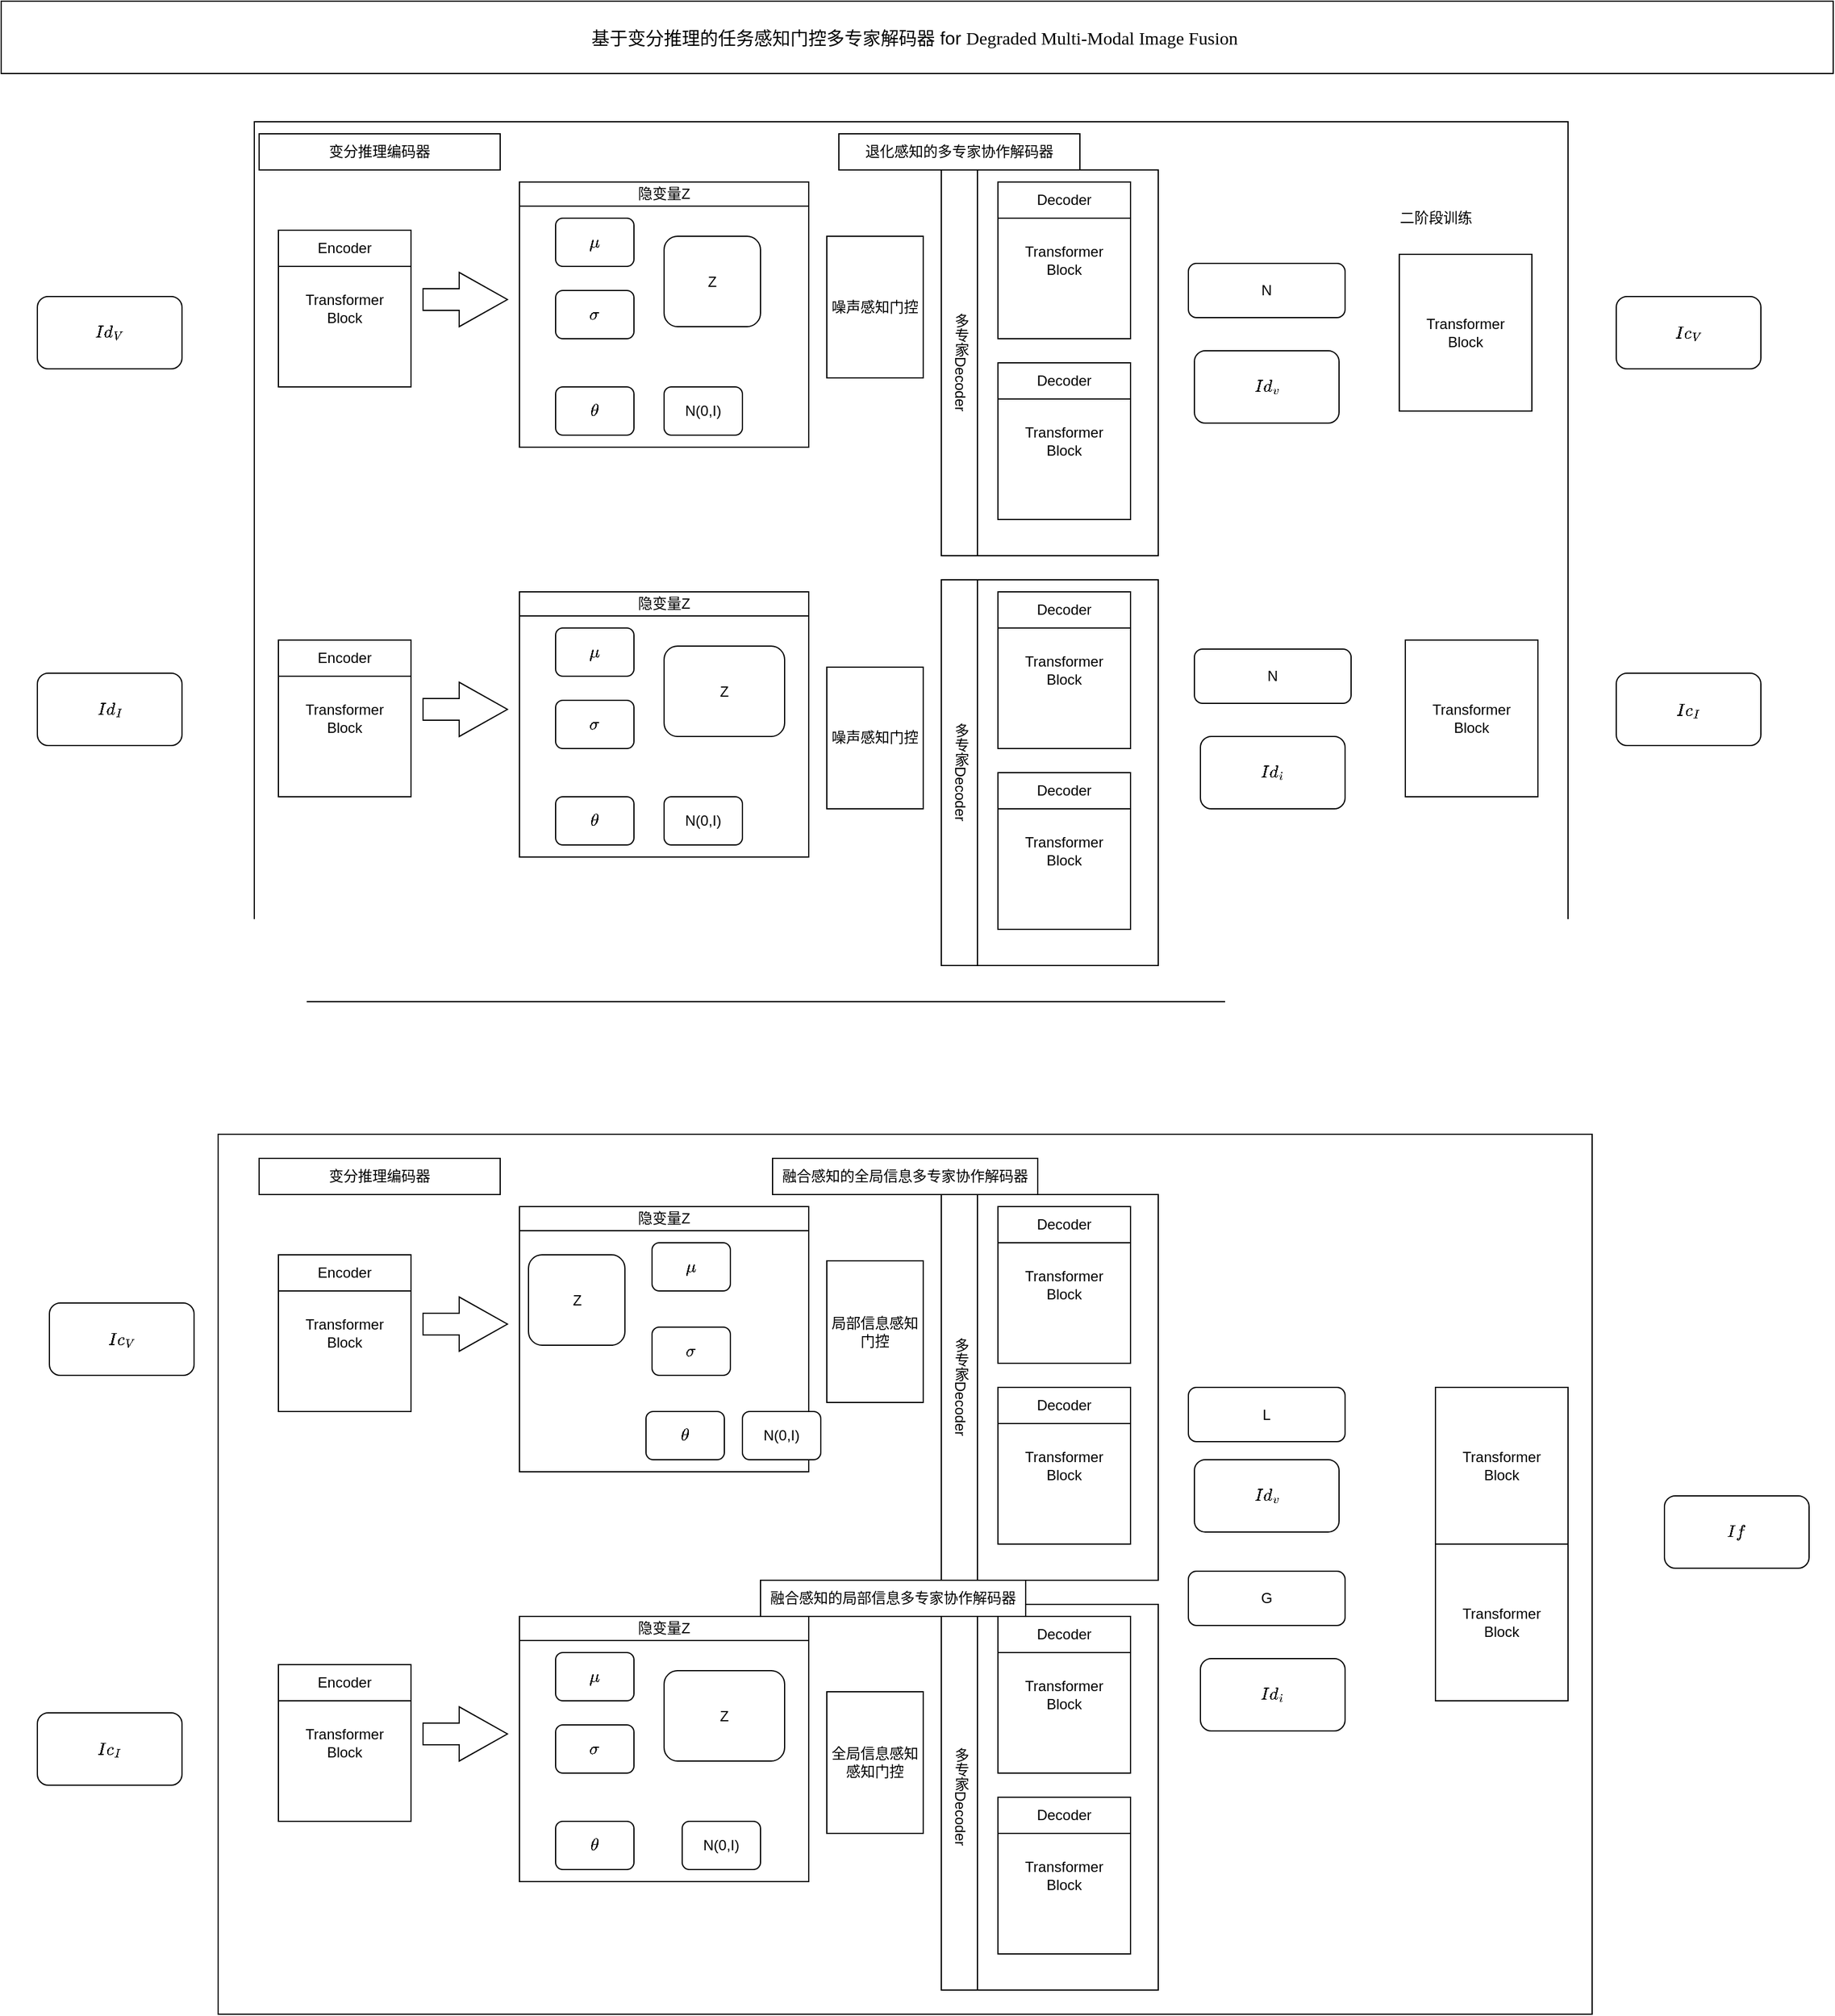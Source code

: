 <mxfile version="28.1.2">
  <diagram name="第 1 页" id="RGmQroDqB4q25eG4RAZ-">
    <mxGraphModel dx="1722" dy="2088" grid="1" gridSize="10" guides="1" tooltips="1" connect="1" arrows="1" fold="1" page="1" pageScale="1" pageWidth="827" pageHeight="1169" math="1" shadow="0">
      <root>
        <mxCell id="0" />
        <mxCell id="1" parent="0" />
        <mxCell id="-YEli1nWcmMKRqae06TI-6" value="$$Id_V$$" style="rounded=1;whiteSpace=wrap;html=1;" parent="1" vertex="1">
          <mxGeometry x="30" y="145" width="120" height="60" as="geometry" />
        </mxCell>
        <mxCell id="-YEli1nWcmMKRqae06TI-7" value="$$Id_I$$" style="rounded=1;whiteSpace=wrap;html=1;" parent="1" vertex="1">
          <mxGeometry x="30" y="457.5" width="120" height="60" as="geometry" />
        </mxCell>
        <mxCell id="-YEli1nWcmMKRqae06TI-8" value="" style="rounded=0;whiteSpace=wrap;html=1;" parent="1" vertex="1">
          <mxGeometry x="210" width="1090" height="730" as="geometry" />
        </mxCell>
        <mxCell id="-YEli1nWcmMKRqae06TI-9" value="退化感知的多专家协作解码器" style="rounded=0;whiteSpace=wrap;html=1;" parent="1" vertex="1">
          <mxGeometry x="695" y="10" width="200" height="30" as="geometry" />
        </mxCell>
        <mxCell id="-YEli1nWcmMKRqae06TI-10" value="Transformer&lt;br&gt;Block" style="rounded=0;whiteSpace=wrap;html=1;" parent="1" vertex="1">
          <mxGeometry x="230" y="90" width="110" height="130" as="geometry" />
        </mxCell>
        <mxCell id="-YEli1nWcmMKRqae06TI-11" value="Encoder" style="rounded=0;whiteSpace=wrap;html=1;" parent="1" vertex="1">
          <mxGeometry x="230" y="90" width="110" height="30" as="geometry" />
        </mxCell>
        <mxCell id="-YEli1nWcmMKRqae06TI-29" value="" style="rounded=0;whiteSpace=wrap;html=1;" parent="1" vertex="1">
          <mxGeometry x="430" y="50" width="240" height="220" as="geometry" />
        </mxCell>
        <mxCell id="-YEli1nWcmMKRqae06TI-14" value="Z" style="rounded=1;whiteSpace=wrap;html=1;" parent="1" vertex="1">
          <mxGeometry x="550" y="95" width="80" height="75" as="geometry" />
        </mxCell>
        <mxCell id="-YEli1nWcmMKRqae06TI-15" value="$$\mu$$" style="rounded=1;whiteSpace=wrap;html=1;" parent="1" vertex="1">
          <mxGeometry x="460" y="80" width="65" height="40" as="geometry" />
        </mxCell>
        <mxCell id="-YEli1nWcmMKRqae06TI-16" value="$$\sigma$$" style="rounded=1;whiteSpace=wrap;html=1;" parent="1" vertex="1">
          <mxGeometry x="460" y="140" width="65" height="40" as="geometry" />
        </mxCell>
        <mxCell id="-YEli1nWcmMKRqae06TI-18" value="N(0,I)" style="rounded=1;whiteSpace=wrap;html=1;" parent="1" vertex="1">
          <mxGeometry x="550" y="220" width="65" height="40" as="geometry" />
        </mxCell>
        <mxCell id="-YEli1nWcmMKRqae06TI-37" value="" style="rounded=0;whiteSpace=wrap;html=1;" parent="1" vertex="1">
          <mxGeometry x="780" y="40" width="180" height="320" as="geometry" />
        </mxCell>
        <mxCell id="-YEli1nWcmMKRqae06TI-23" value="Transformer&lt;br&gt;Block" style="rounded=0;whiteSpace=wrap;html=1;" parent="1" vertex="1">
          <mxGeometry x="827" y="50" width="110" height="130" as="geometry" />
        </mxCell>
        <mxCell id="-YEli1nWcmMKRqae06TI-24" value="Decoder" style="rounded=0;whiteSpace=wrap;html=1;" parent="1" vertex="1">
          <mxGeometry x="827" y="50" width="110" height="30" as="geometry" />
        </mxCell>
        <mxCell id="-YEli1nWcmMKRqae06TI-25" value="Transformer&lt;br&gt;Block" style="rounded=0;whiteSpace=wrap;html=1;" parent="1" vertex="1">
          <mxGeometry x="827" y="200" width="110" height="130" as="geometry" />
        </mxCell>
        <mxCell id="-YEli1nWcmMKRqae06TI-26" value="Decoder" style="rounded=0;whiteSpace=wrap;html=1;" parent="1" vertex="1">
          <mxGeometry x="827" y="200" width="110" height="30" as="geometry" />
        </mxCell>
        <mxCell id="-YEli1nWcmMKRqae06TI-27" value="$$\theta$$" style="rounded=1;whiteSpace=wrap;html=1;" parent="1" vertex="1">
          <mxGeometry x="460" y="220" width="65" height="40" as="geometry" />
        </mxCell>
        <mxCell id="-YEli1nWcmMKRqae06TI-30" value="隐变量Z" style="rounded=0;whiteSpace=wrap;html=1;" parent="1" vertex="1">
          <mxGeometry x="430" y="50" width="240" height="20" as="geometry" />
        </mxCell>
        <mxCell id="-YEli1nWcmMKRqae06TI-32" value="" style="html=1;shadow=0;dashed=0;align=center;verticalAlign=middle;shape=mxgraph.arrows2.arrow;dy=0.6;dx=40;notch=0;" parent="1" vertex="1">
          <mxGeometry x="350" y="125" width="70" height="45" as="geometry" />
        </mxCell>
        <mxCell id="-YEli1nWcmMKRqae06TI-38" value="多专家Decoder" style="rounded=0;whiteSpace=wrap;html=1;textDirection=vertical-lr;" parent="1" vertex="1">
          <mxGeometry x="780" y="40" width="30" height="320" as="geometry" />
        </mxCell>
        <mxCell id="-YEli1nWcmMKRqae06TI-54" value="Transformer&lt;br&gt;Block" style="rounded=0;whiteSpace=wrap;html=1;" parent="1" vertex="1">
          <mxGeometry x="230" y="430" width="110" height="130" as="geometry" />
        </mxCell>
        <mxCell id="-YEli1nWcmMKRqae06TI-55" value="Encoder" style="rounded=0;whiteSpace=wrap;html=1;" parent="1" vertex="1">
          <mxGeometry x="230" y="430" width="110" height="30" as="geometry" />
        </mxCell>
        <mxCell id="-YEli1nWcmMKRqae06TI-56" value="" style="rounded=0;whiteSpace=wrap;html=1;" parent="1" vertex="1">
          <mxGeometry x="430" y="390" width="240" height="220" as="geometry" />
        </mxCell>
        <mxCell id="-YEli1nWcmMKRqae06TI-57" value="Z" style="rounded=1;whiteSpace=wrap;html=1;" parent="1" vertex="1">
          <mxGeometry x="550" y="435" width="100" height="75" as="geometry" />
        </mxCell>
        <mxCell id="-YEli1nWcmMKRqae06TI-58" value="$$\mu$$" style="rounded=1;whiteSpace=wrap;html=1;" parent="1" vertex="1">
          <mxGeometry x="460" y="420" width="65" height="40" as="geometry" />
        </mxCell>
        <mxCell id="-YEli1nWcmMKRqae06TI-59" value="$$\sigma$$" style="rounded=1;whiteSpace=wrap;html=1;" parent="1" vertex="1">
          <mxGeometry x="460" y="480" width="65" height="40" as="geometry" />
        </mxCell>
        <mxCell id="-YEli1nWcmMKRqae06TI-60" value="N(0,I)" style="rounded=1;whiteSpace=wrap;html=1;" parent="1" vertex="1">
          <mxGeometry x="550" y="560" width="65" height="40" as="geometry" />
        </mxCell>
        <mxCell id="-YEli1nWcmMKRqae06TI-61" value="" style="rounded=0;whiteSpace=wrap;html=1;" parent="1" vertex="1">
          <mxGeometry x="780" y="380" width="180" height="320" as="geometry" />
        </mxCell>
        <mxCell id="-YEli1nWcmMKRqae06TI-62" value="Transformer&lt;br&gt;Block" style="rounded=0;whiteSpace=wrap;html=1;" parent="1" vertex="1">
          <mxGeometry x="827" y="390" width="110" height="130" as="geometry" />
        </mxCell>
        <mxCell id="-YEli1nWcmMKRqae06TI-63" value="Decoder" style="rounded=0;whiteSpace=wrap;html=1;" parent="1" vertex="1">
          <mxGeometry x="827" y="390" width="110" height="30" as="geometry" />
        </mxCell>
        <mxCell id="-YEli1nWcmMKRqae06TI-64" value="Transformer&lt;br&gt;Block" style="rounded=0;whiteSpace=wrap;html=1;" parent="1" vertex="1">
          <mxGeometry x="827" y="540" width="110" height="130" as="geometry" />
        </mxCell>
        <mxCell id="-YEli1nWcmMKRqae06TI-65" value="Decoder" style="rounded=0;whiteSpace=wrap;html=1;" parent="1" vertex="1">
          <mxGeometry x="827" y="540" width="110" height="30" as="geometry" />
        </mxCell>
        <mxCell id="-YEli1nWcmMKRqae06TI-66" value="$$\theta$$" style="rounded=1;whiteSpace=wrap;html=1;" parent="1" vertex="1">
          <mxGeometry x="460" y="560" width="65" height="40" as="geometry" />
        </mxCell>
        <mxCell id="-YEli1nWcmMKRqae06TI-67" value="隐变量Z" style="rounded=0;whiteSpace=wrap;html=1;" parent="1" vertex="1">
          <mxGeometry x="430" y="390" width="240" height="20" as="geometry" />
        </mxCell>
        <mxCell id="-YEli1nWcmMKRqae06TI-68" value="" style="html=1;shadow=0;dashed=0;align=center;verticalAlign=middle;shape=mxgraph.arrows2.arrow;dy=0.6;dx=40;notch=0;" parent="1" vertex="1">
          <mxGeometry x="350" y="465" width="70" height="45" as="geometry" />
        </mxCell>
        <mxCell id="-YEli1nWcmMKRqae06TI-70" value="多专家Decoder" style="rounded=0;whiteSpace=wrap;html=1;textDirection=vertical-lr;" parent="1" vertex="1">
          <mxGeometry x="780" y="380" width="30" height="320" as="geometry" />
        </mxCell>
        <mxCell id="-YEli1nWcmMKRqae06TI-71" value="N" style="rounded=1;whiteSpace=wrap;html=1;" parent="1" vertex="1">
          <mxGeometry x="985" y="117.5" width="130" height="45" as="geometry" />
        </mxCell>
        <mxCell id="-YEli1nWcmMKRqae06TI-72" value="$$Id_v$$" style="rounded=1;whiteSpace=wrap;html=1;" parent="1" vertex="1">
          <mxGeometry x="990" y="190" width="120" height="60" as="geometry" />
        </mxCell>
        <mxCell id="-YEli1nWcmMKRqae06TI-73" value="Transformer&lt;br&gt;Block" style="rounded=0;whiteSpace=wrap;html=1;" parent="1" vertex="1">
          <mxGeometry x="1160" y="110" width="110" height="130" as="geometry" />
        </mxCell>
        <mxCell id="-YEli1nWcmMKRqae06TI-75" value="N" style="rounded=1;whiteSpace=wrap;html=1;" parent="1" vertex="1">
          <mxGeometry x="990" y="437.5" width="130" height="45" as="geometry" />
        </mxCell>
        <mxCell id="-YEli1nWcmMKRqae06TI-76" value="$$Id_i$$" style="rounded=1;whiteSpace=wrap;html=1;" parent="1" vertex="1">
          <mxGeometry x="995" y="510" width="120" height="60" as="geometry" />
        </mxCell>
        <mxCell id="-YEli1nWcmMKRqae06TI-77" value="Transformer&lt;br&gt;Block" style="rounded=0;whiteSpace=wrap;html=1;" parent="1" vertex="1">
          <mxGeometry x="1165" y="430" width="110" height="130" as="geometry" />
        </mxCell>
        <mxCell id="-YEli1nWcmMKRqae06TI-78" value="$$Ic_V$$" style="rounded=1;whiteSpace=wrap;html=1;" parent="1" vertex="1">
          <mxGeometry x="1340" y="145" width="120" height="60" as="geometry" />
        </mxCell>
        <mxCell id="-YEli1nWcmMKRqae06TI-79" value="$$Ic_I$$" style="rounded=1;whiteSpace=wrap;html=1;" parent="1" vertex="1">
          <mxGeometry x="1340" y="457.5" width="120" height="60" as="geometry" />
        </mxCell>
        <mxCell id="-YEli1nWcmMKRqae06TI-80" value="噪声感知门控" style="rounded=0;whiteSpace=wrap;html=1;" parent="1" vertex="1">
          <mxGeometry x="685" y="95" width="80" height="117.5" as="geometry" />
        </mxCell>
        <mxCell id="-YEli1nWcmMKRqae06TI-81" value="噪声感知门控" style="rounded=0;whiteSpace=wrap;html=1;" parent="1" vertex="1">
          <mxGeometry x="685" y="452.5" width="80" height="117.5" as="geometry" />
        </mxCell>
        <mxCell id="-YEli1nWcmMKRqae06TI-85" value="&lt;font style=&quot;font-size: 15px;&quot;&gt;基于变分推理的任务感知门控多专家解码器 for&amp;nbsp;&lt;span style=&quot;font-family: NimbusRomNo9L-Medi; background-color: transparent; color: light-dark(rgb(0, 0, 0), rgb(255, 255, 255));&quot;&gt;Degraded Multi-Modal Image Fusion&lt;/span&gt;&lt;span style=&quot;background-color: transparent; color: light-dark(rgb(0, 0, 0), rgb(255, 255, 255));&quot;&gt;&amp;nbsp;&lt;/span&gt;&lt;/font&gt;" style="rounded=0;whiteSpace=wrap;html=1;" parent="1" vertex="1">
          <mxGeometry y="-100" width="1520" height="60" as="geometry" />
        </mxCell>
        <mxCell id="-YEli1nWcmMKRqae06TI-86" value="变分推理编码器" style="rounded=0;whiteSpace=wrap;html=1;" parent="1" vertex="1">
          <mxGeometry x="214" y="10" width="200" height="30" as="geometry" />
        </mxCell>
        <mxCell id="-YEli1nWcmMKRqae06TI-89" value="" style="rounded=0;whiteSpace=wrap;html=1;" parent="1" vertex="1">
          <mxGeometry x="180" y="840" width="1140" height="730" as="geometry" />
        </mxCell>
        <mxCell id="-YEli1nWcmMKRqae06TI-91" value="Transformer&lt;br&gt;Block" style="rounded=0;whiteSpace=wrap;html=1;" parent="1" vertex="1">
          <mxGeometry x="230" y="940" width="110" height="130" as="geometry" />
        </mxCell>
        <mxCell id="-YEli1nWcmMKRqae06TI-92" value="Encoder" style="rounded=0;whiteSpace=wrap;html=1;" parent="1" vertex="1">
          <mxGeometry x="230" y="940" width="110" height="30" as="geometry" />
        </mxCell>
        <mxCell id="-YEli1nWcmMKRqae06TI-93" value="" style="rounded=0;whiteSpace=wrap;html=1;" parent="1" vertex="1">
          <mxGeometry x="430" y="900" width="240" height="220" as="geometry" />
        </mxCell>
        <mxCell id="-YEli1nWcmMKRqae06TI-94" value="Z" style="rounded=1;whiteSpace=wrap;html=1;" parent="1" vertex="1">
          <mxGeometry x="437.5" y="940" width="80" height="75" as="geometry" />
        </mxCell>
        <mxCell id="-YEli1nWcmMKRqae06TI-95" value="$$\mu$$" style="rounded=1;whiteSpace=wrap;html=1;" parent="1" vertex="1">
          <mxGeometry x="540" y="930" width="65" height="40" as="geometry" />
        </mxCell>
        <mxCell id="-YEli1nWcmMKRqae06TI-96" value="$$\sigma$$" style="rounded=1;whiteSpace=wrap;html=1;" parent="1" vertex="1">
          <mxGeometry x="540" y="1000" width="65" height="40" as="geometry" />
        </mxCell>
        <mxCell id="-YEli1nWcmMKRqae06TI-97" value="N(0,I)" style="rounded=1;whiteSpace=wrap;html=1;" parent="1" vertex="1">
          <mxGeometry x="615" y="1070" width="65" height="40" as="geometry" />
        </mxCell>
        <mxCell id="-YEli1nWcmMKRqae06TI-98" value="" style="rounded=0;whiteSpace=wrap;html=1;" parent="1" vertex="1">
          <mxGeometry x="780" y="890" width="180" height="320" as="geometry" />
        </mxCell>
        <mxCell id="-YEli1nWcmMKRqae06TI-99" value="Transformer&lt;br&gt;Block" style="rounded=0;whiteSpace=wrap;html=1;" parent="1" vertex="1">
          <mxGeometry x="827" y="900" width="110" height="130" as="geometry" />
        </mxCell>
        <mxCell id="-YEli1nWcmMKRqae06TI-100" value="Decoder" style="rounded=0;whiteSpace=wrap;html=1;" parent="1" vertex="1">
          <mxGeometry x="827" y="900" width="110" height="30" as="geometry" />
        </mxCell>
        <mxCell id="-YEli1nWcmMKRqae06TI-101" value="Transformer&lt;br&gt;Block" style="rounded=0;whiteSpace=wrap;html=1;" parent="1" vertex="1">
          <mxGeometry x="827" y="1050" width="110" height="130" as="geometry" />
        </mxCell>
        <mxCell id="-YEli1nWcmMKRqae06TI-102" value="Decoder" style="rounded=0;whiteSpace=wrap;html=1;" parent="1" vertex="1">
          <mxGeometry x="827" y="1050" width="110" height="30" as="geometry" />
        </mxCell>
        <mxCell id="-YEli1nWcmMKRqae06TI-103" value="$$\theta$$" style="rounded=1;whiteSpace=wrap;html=1;" parent="1" vertex="1">
          <mxGeometry x="535" y="1070" width="65" height="40" as="geometry" />
        </mxCell>
        <mxCell id="-YEli1nWcmMKRqae06TI-104" value="隐变量Z" style="rounded=0;whiteSpace=wrap;html=1;" parent="1" vertex="1">
          <mxGeometry x="430" y="900" width="240" height="20" as="geometry" />
        </mxCell>
        <mxCell id="-YEli1nWcmMKRqae06TI-105" value="" style="html=1;shadow=0;dashed=0;align=center;verticalAlign=middle;shape=mxgraph.arrows2.arrow;dy=0.6;dx=40;notch=0;" parent="1" vertex="1">
          <mxGeometry x="350" y="975" width="70" height="45" as="geometry" />
        </mxCell>
        <mxCell id="-YEli1nWcmMKRqae06TI-106" value="多专家Decoder" style="rounded=0;whiteSpace=wrap;html=1;textDirection=vertical-lr;" parent="1" vertex="1">
          <mxGeometry x="780" y="890" width="30" height="320" as="geometry" />
        </mxCell>
        <mxCell id="-YEli1nWcmMKRqae06TI-107" value="Transformer&lt;br&gt;Block" style="rounded=0;whiteSpace=wrap;html=1;" parent="1" vertex="1">
          <mxGeometry x="230" y="1280" width="110" height="130" as="geometry" />
        </mxCell>
        <mxCell id="-YEli1nWcmMKRqae06TI-108" value="Encoder" style="rounded=0;whiteSpace=wrap;html=1;" parent="1" vertex="1">
          <mxGeometry x="230" y="1280" width="110" height="30" as="geometry" />
        </mxCell>
        <mxCell id="-YEli1nWcmMKRqae06TI-109" value="" style="rounded=0;whiteSpace=wrap;html=1;" parent="1" vertex="1">
          <mxGeometry x="430" y="1240" width="240" height="220" as="geometry" />
        </mxCell>
        <mxCell id="-YEli1nWcmMKRqae06TI-110" value="Z" style="rounded=1;whiteSpace=wrap;html=1;" parent="1" vertex="1">
          <mxGeometry x="550" y="1285" width="100" height="75" as="geometry" />
        </mxCell>
        <mxCell id="-YEli1nWcmMKRqae06TI-111" value="$$\mu$$" style="rounded=1;whiteSpace=wrap;html=1;" parent="1" vertex="1">
          <mxGeometry x="460" y="1270" width="65" height="40" as="geometry" />
        </mxCell>
        <mxCell id="-YEli1nWcmMKRqae06TI-112" value="$$\sigma$$" style="rounded=1;whiteSpace=wrap;html=1;" parent="1" vertex="1">
          <mxGeometry x="460" y="1330" width="65" height="40" as="geometry" />
        </mxCell>
        <mxCell id="-YEli1nWcmMKRqae06TI-113" value="N(0,I)" style="rounded=1;whiteSpace=wrap;html=1;" parent="1" vertex="1">
          <mxGeometry x="565" y="1410" width="65" height="40" as="geometry" />
        </mxCell>
        <mxCell id="-YEli1nWcmMKRqae06TI-114" value="" style="rounded=0;whiteSpace=wrap;html=1;" parent="1" vertex="1">
          <mxGeometry x="780" y="1230" width="180" height="320" as="geometry" />
        </mxCell>
        <mxCell id="-YEli1nWcmMKRqae06TI-115" value="Transformer&lt;br&gt;Block" style="rounded=0;whiteSpace=wrap;html=1;" parent="1" vertex="1">
          <mxGeometry x="827" y="1240" width="110" height="130" as="geometry" />
        </mxCell>
        <mxCell id="-YEli1nWcmMKRqae06TI-116" value="Decoder" style="rounded=0;whiteSpace=wrap;html=1;" parent="1" vertex="1">
          <mxGeometry x="827" y="1240" width="110" height="30" as="geometry" />
        </mxCell>
        <mxCell id="-YEli1nWcmMKRqae06TI-117" value="Transformer&lt;br&gt;Block" style="rounded=0;whiteSpace=wrap;html=1;" parent="1" vertex="1">
          <mxGeometry x="827" y="1390" width="110" height="130" as="geometry" />
        </mxCell>
        <mxCell id="-YEli1nWcmMKRqae06TI-118" value="Decoder" style="rounded=0;whiteSpace=wrap;html=1;" parent="1" vertex="1">
          <mxGeometry x="827" y="1390" width="110" height="30" as="geometry" />
        </mxCell>
        <mxCell id="-YEli1nWcmMKRqae06TI-119" value="$$\theta$$" style="rounded=1;whiteSpace=wrap;html=1;" parent="1" vertex="1">
          <mxGeometry x="460" y="1410" width="65" height="40" as="geometry" />
        </mxCell>
        <mxCell id="-YEli1nWcmMKRqae06TI-120" value="隐变量Z" style="rounded=0;whiteSpace=wrap;html=1;" parent="1" vertex="1">
          <mxGeometry x="430" y="1240" width="240" height="20" as="geometry" />
        </mxCell>
        <mxCell id="-YEli1nWcmMKRqae06TI-121" value="" style="html=1;shadow=0;dashed=0;align=center;verticalAlign=middle;shape=mxgraph.arrows2.arrow;dy=0.6;dx=40;notch=0;" parent="1" vertex="1">
          <mxGeometry x="350" y="1315" width="70" height="45" as="geometry" />
        </mxCell>
        <mxCell id="-YEli1nWcmMKRqae06TI-122" value="多专家Decoder" style="rounded=0;whiteSpace=wrap;html=1;textDirection=vertical-lr;" parent="1" vertex="1">
          <mxGeometry x="780" y="1230" width="30" height="320" as="geometry" />
        </mxCell>
        <mxCell id="-YEli1nWcmMKRqae06TI-123" value="L" style="rounded=1;whiteSpace=wrap;html=1;" parent="1" vertex="1">
          <mxGeometry x="985" y="1050" width="130" height="45" as="geometry" />
        </mxCell>
        <mxCell id="-YEli1nWcmMKRqae06TI-124" value="$$Id_v$$" style="rounded=1;whiteSpace=wrap;html=1;" parent="1" vertex="1">
          <mxGeometry x="990" y="1110" width="120" height="60" as="geometry" />
        </mxCell>
        <mxCell id="-YEli1nWcmMKRqae06TI-125" value="Transformer&lt;br&gt;Block" style="rounded=0;whiteSpace=wrap;html=1;" parent="1" vertex="1">
          <mxGeometry x="1190" y="1180" width="110" height="130" as="geometry" />
        </mxCell>
        <mxCell id="-YEli1nWcmMKRqae06TI-126" value="G" style="rounded=1;whiteSpace=wrap;html=1;" parent="1" vertex="1">
          <mxGeometry x="985" y="1202.5" width="130" height="45" as="geometry" />
        </mxCell>
        <mxCell id="-YEli1nWcmMKRqae06TI-127" value="$$Id_i$$" style="rounded=1;whiteSpace=wrap;html=1;" parent="1" vertex="1">
          <mxGeometry x="995" y="1275" width="120" height="60" as="geometry" />
        </mxCell>
        <mxCell id="-YEli1nWcmMKRqae06TI-128" value="Transformer&lt;br&gt;Block" style="rounded=0;whiteSpace=wrap;html=1;" parent="1" vertex="1">
          <mxGeometry x="1190" y="1050" width="110" height="130" as="geometry" />
        </mxCell>
        <mxCell id="-YEli1nWcmMKRqae06TI-129" value="$$Ic_V$$" style="rounded=1;whiteSpace=wrap;html=1;" parent="1" vertex="1">
          <mxGeometry x="40" y="980" width="120" height="60" as="geometry" />
        </mxCell>
        <mxCell id="-YEli1nWcmMKRqae06TI-130" value="$$If$$" style="rounded=1;whiteSpace=wrap;html=1;" parent="1" vertex="1">
          <mxGeometry x="1380" y="1140" width="120" height="60" as="geometry" />
        </mxCell>
        <mxCell id="-YEli1nWcmMKRqae06TI-131" value="局部信息感知门控" style="rounded=0;whiteSpace=wrap;html=1;" parent="1" vertex="1">
          <mxGeometry x="685" y="945" width="80" height="117.5" as="geometry" />
        </mxCell>
        <mxCell id="-YEli1nWcmMKRqae06TI-132" value="全局信息感知感知门控" style="rounded=0;whiteSpace=wrap;html=1;" parent="1" vertex="1">
          <mxGeometry x="685" y="1302.5" width="80" height="117.5" as="geometry" />
        </mxCell>
        <mxCell id="-YEli1nWcmMKRqae06TI-133" value="变分推理编码器" style="rounded=0;whiteSpace=wrap;html=1;" parent="1" vertex="1">
          <mxGeometry x="214" y="860" width="200" height="30" as="geometry" />
        </mxCell>
        <mxCell id="-YEli1nWcmMKRqae06TI-134" value="$$Ic_I$$" style="rounded=1;whiteSpace=wrap;html=1;" parent="1" vertex="1">
          <mxGeometry x="30" y="1320" width="120" height="60" as="geometry" />
        </mxCell>
        <mxCell id="-YEli1nWcmMKRqae06TI-135" value="融合感知的全局信息多专家协作解码器" style="rounded=0;whiteSpace=wrap;html=1;" parent="1" vertex="1">
          <mxGeometry x="640" y="860" width="220" height="30" as="geometry" />
        </mxCell>
        <mxCell id="-YEli1nWcmMKRqae06TI-136" value="融合感知的局部信息多专家协作解码器" style="rounded=0;whiteSpace=wrap;html=1;" parent="1" vertex="1">
          <mxGeometry x="630" y="1210" width="220" height="30" as="geometry" />
        </mxCell>
        <mxCell id="m-w2_u71k2QMOZncp4_5-2" value="二阶段训练" style="text;html=1;align=center;verticalAlign=middle;resizable=0;points=[];autosize=1;strokeColor=none;fillColor=none;" vertex="1" parent="1">
          <mxGeometry x="1150" y="65" width="80" height="30" as="geometry" />
        </mxCell>
      </root>
    </mxGraphModel>
  </diagram>
</mxfile>
